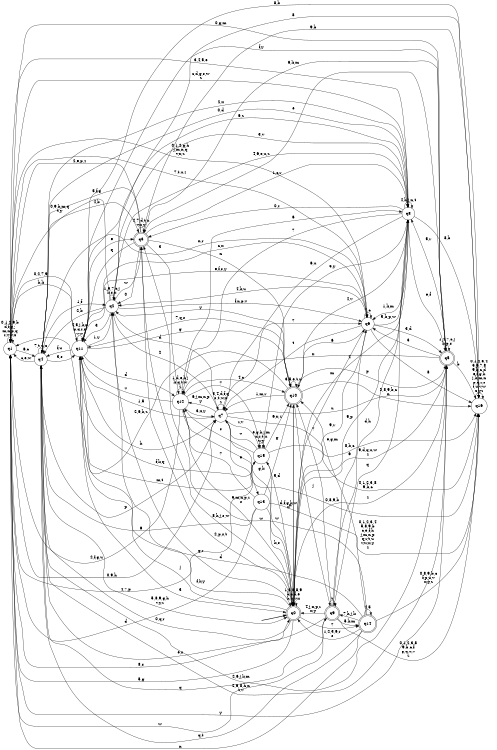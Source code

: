 digraph BlueStar {
__start0 [style = invis, shape = none, label = "", width = 0, height = 0];

rankdir=LR;
size="8,5";

s0 [style="rounded,filled", color="black", fillcolor="white" shape="doublecircle", label="q0"];
s1 [style="filled", color="black", fillcolor="white" shape="circle", label="q1"];
s2 [style="filled", color="black", fillcolor="white" shape="circle", label="q2"];
s3 [style="rounded,filled", color="black", fillcolor="white" shape="doublecircle", label="q3"];
s4 [style="filled", color="black", fillcolor="white" shape="circle", label="q4"];
s5 [style="rounded,filled", color="black", fillcolor="white" shape="doublecircle", label="q5"];
s6 [style="filled", color="black", fillcolor="white" shape="circle", label="q6"];
s7 [style="filled", color="black", fillcolor="white" shape="circle", label="q7"];
s8 [style="filled", color="black", fillcolor="white" shape="circle", label="q8"];
s9 [style="rounded,filled", color="black", fillcolor="white" shape="doublecircle", label="q9"];
s10 [style="rounded,filled", color="black", fillcolor="white" shape="doublecircle", label="q10"];
s11 [style="filled", color="black", fillcolor="white" shape="circle", label="q11"];
s12 [style="filled", color="black", fillcolor="white" shape="circle", label="q12"];
s13 [style="filled", color="black", fillcolor="white" shape="circle", label="q13"];
s14 [style="rounded,filled", color="black", fillcolor="white" shape="doublecircle", label="q14"];
s15 [style="filled", color="black", fillcolor="white" shape="circle", label="q15"];
s16 [style="filled", color="black", fillcolor="white" shape="circle", label="q16"];
subgraph cluster_main { 
	graph [pad=".75", ranksep="0.15", nodesep="0.15"];
	 style=invis; 
	__start0 -> s0 [penwidth=2];
}
s0 -> s0 [label="1,3,6,8,9\nb,c,d,e\nh,u,v,x"];
s0 -> s1 [label="5,g"];
s0 -> s2 [label="f,k,y"];
s0 -> s3 [label="2,p,s,t"];
s0 -> s4 [label="0,q,r"];
s0 -> s5 [label="z"];
s0 -> s6 [label="m"];
s0 -> s8 [label="4"];
s0 -> s10 [label="n"];
s0 -> s11 [label="j"];
s0 -> s14 [label="7"];
s0 -> s15 [label="w"];
s1 -> s0 [label="8,s"];
s1 -> s1 [label="0,1,2,9,b\nd,f,g,j\nm,n,p,q\nr,v,w,x"];
s1 -> s4 [label="6,c"];
s1 -> s5 [label="y"];
s1 -> s6 [label="7,t,u,z"];
s1 -> s8 [label="3,4,5,e"];
s1 -> s11 [label="h,k"];
s2 -> s0 [label="g,r"];
s2 -> s1 [label="0,9,h,m,q\nt,y"];
s2 -> s2 [label="1,5,7,c,j\nk,s,x"];
s2 -> s3 [label="w"];
s2 -> s4 [label="2,b"];
s2 -> s6 [label="f,n,p,v"];
s2 -> s7 [label="d"];
s2 -> s8 [label="4,6,e,u,z"];
s2 -> s11 [label="3"];
s2 -> s16 [label="8"];
s3 -> s0 [label="8,h,j,s,w"];
s3 -> s1 [label="2,e,p,z"];
s3 -> s2 [label="0"];
s3 -> s3 [label="4,7,d,t,u\nv,x,y"];
s3 -> s4 [label="5,f,g"];
s3 -> s5 [label="6,k,m"];
s3 -> s8 [label="1,c,r"];
s3 -> s10 [label="n"];
s3 -> s11 [label="q"];
s3 -> s12 [label="3"];
s3 -> s16 [label="9,b"];
s4 -> s0 [label="5,8,9,g,h\nv,y,z"];
s4 -> s1 [label="c,e,w"];
s4 -> s2 [label="1,f"];
s4 -> s3 [label="4,b"];
s4 -> s4 [label="7,t,u,x"];
s4 -> s5 [label="2,6,j,k,m"];
s4 -> s6 [label="n,r"];
s4 -> s7 [label="p"];
s4 -> s8 [label="0,d"];
s4 -> s9 [label="q"];
s4 -> s11 [label="3,s"];
s5 -> s0 [label="9,d,q,u,w\nz"];
s5 -> s1 [label="0,g,m"];
s5 -> s3 [label="e"];
s5 -> s4 [label="2,6,8,h,n\nt,v"];
s5 -> s5 [label="1,4,7,c,j\nk,p,s"];
s5 -> s6 [label="3"];
s5 -> s8 [label="5,r"];
s5 -> s11 [label="f,y"];
s5 -> s12 [label="x"];
s5 -> s16 [label="b"];
s6 -> s0 [label="9,r"];
s6 -> s1 [label="0,1,2,g,h\nj,m,n,q\nv,x,z"];
s6 -> s2 [label="4,k,u"];
s6 -> s5 [label="3,d"];
s6 -> s6 [label="7,c"];
s6 -> s7 [label="t"];
s6 -> s8 [label="5,b,p,w"];
s6 -> s10 [label="6"];
s6 -> s11 [label="e,f,s,y"];
s6 -> s16 [label="8"];
s7 -> s0 [label="g,k"];
s7 -> s1 [label="0,9,h"];
s7 -> s2 [label="2"];
s7 -> s5 [label="u"];
s7 -> s6 [label="7"];
s7 -> s7 [label="3,4,d,f,q\ns,t,w,x\nz"];
s7 -> s11 [label="1,5"];
s7 -> s12 [label="6,j,m,n,p\ny"];
s7 -> s13 [label="e"];
s7 -> s15 [label="r,v"];
s7 -> s16 [label="8,b,c"];
s8 -> s0 [label="9,p"];
s8 -> s1 [label="c,d,g,s,w\nz"];
s8 -> s2 [label="3,v"];
s8 -> s3 [label="0,r"];
s8 -> s4 [label="2,x"];
s8 -> s5 [label="e,f"];
s8 -> s6 [label="1,k,m"];
s8 -> s7 [label="6,u"];
s8 -> s8 [label="4,h,j,n,t"];
s8 -> s9 [label="q"];
s8 -> s12 [label="7"];
s8 -> s15 [label="5,y"];
s8 -> s16 [label="8,b"];
s9 -> s0 [label="4,j,n,p,r\nx,y"];
s9 -> s1 [label="w"];
s9 -> s4 [label="e,s"];
s9 -> s6 [label="6"];
s9 -> s8 [label="d,h"];
s9 -> s9 [label="t"];
s9 -> s10 [label="7"];
s9 -> s14 [label="5,k,m"];
s9 -> s16 [label="0,1,2,3,8\n9,b,c,f\ng,q,u,v\nz"];
s10 -> s0 [label="d,f,g,k,w\nx"];
s10 -> s1 [label="2,6,h,z"];
s10 -> s2 [label="y"];
s10 -> s5 [label="p"];
s10 -> s7 [label="1,m,r"];
s10 -> s8 [label="4,v"];
s10 -> s9 [label="j"];
s10 -> s10 [label="3,5,e,t,u"];
s10 -> s11 [label="7,q,s"];
s10 -> s16 [label="0,8,9,b,c\nn"];
s11 -> s0 [label="3"];
s11 -> s1 [label="0,2,7,9"];
s11 -> s2 [label="1,y"];
s11 -> s3 [label="e"];
s11 -> s4 [label="f,u"];
s11 -> s6 [label="c,x"];
s11 -> s7 [label="h"];
s11 -> s8 [label="6,z"];
s11 -> s10 [label="g"];
s11 -> s11 [label="4,5,j,k,n\np,q,r,s\nv,w"];
s11 -> s12 [label="d"];
s11 -> s15 [label="m,t"];
s11 -> s16 [label="8,b"];
s12 -> s0 [label="5,m,n,p,r\ns"];
s12 -> s1 [label="2,f,g,u"];
s12 -> s7 [label="3,x,y"];
s12 -> s8 [label="6"];
s12 -> s10 [label="4,c"];
s12 -> s11 [label="v"];
s12 -> s12 [label="1,d,e,h,j\nk,q,t,w\nz"];
s12 -> s15 [label="7"];
s12 -> s16 [label="0,8,9,b"];
s13 -> s0 [label="k,s"];
s13 -> s1 [label="d"];
s13 -> s4 [label="6"];
s13 -> s10 [label="g"];
s13 -> s12 [label="7"];
s13 -> s16 [label="0,1,2,3,4\n5,8,9,b\nc,e,f,h\nj,m,n,p\nq,r,t,u\nv,w,x,y\nz"];
s14 -> s0 [label="1,2,3,6,r\ns"];
s14 -> s1 [label="n"];
s14 -> s3 [label="w"];
s14 -> s4 [label="q,t"];
s14 -> s9 [label="7,h,j,k"];
s14 -> s10 [label="e,g,m"];
s14 -> s11 [label="d"];
s14 -> s14 [label="4,5"];
s14 -> s16 [label="0,8,9,b,c\nf,p,u,v\nx,y,z"];
s15 -> s0 [label="5,d"];
s15 -> s1 [label="4,7,p"];
s15 -> s7 [label="v"];
s15 -> s10 [label="6,x,z"];
s15 -> s11 [label="f,k,q"];
s15 -> s12 [label="s"];
s15 -> s15 [label="e,g,h,j,m\nn,r,t,u\nw,y"];
s15 -> s16 [label="0,1,2,3,8\n9,b,c"];
s16 -> s16 [label="0,1,2,3,4\n5,6,7,8\n9,b,c,d\ne,f,g,h\nj,k,m,n\np,q,r,s\nt,u,v,w\nx,y,z"];

}
